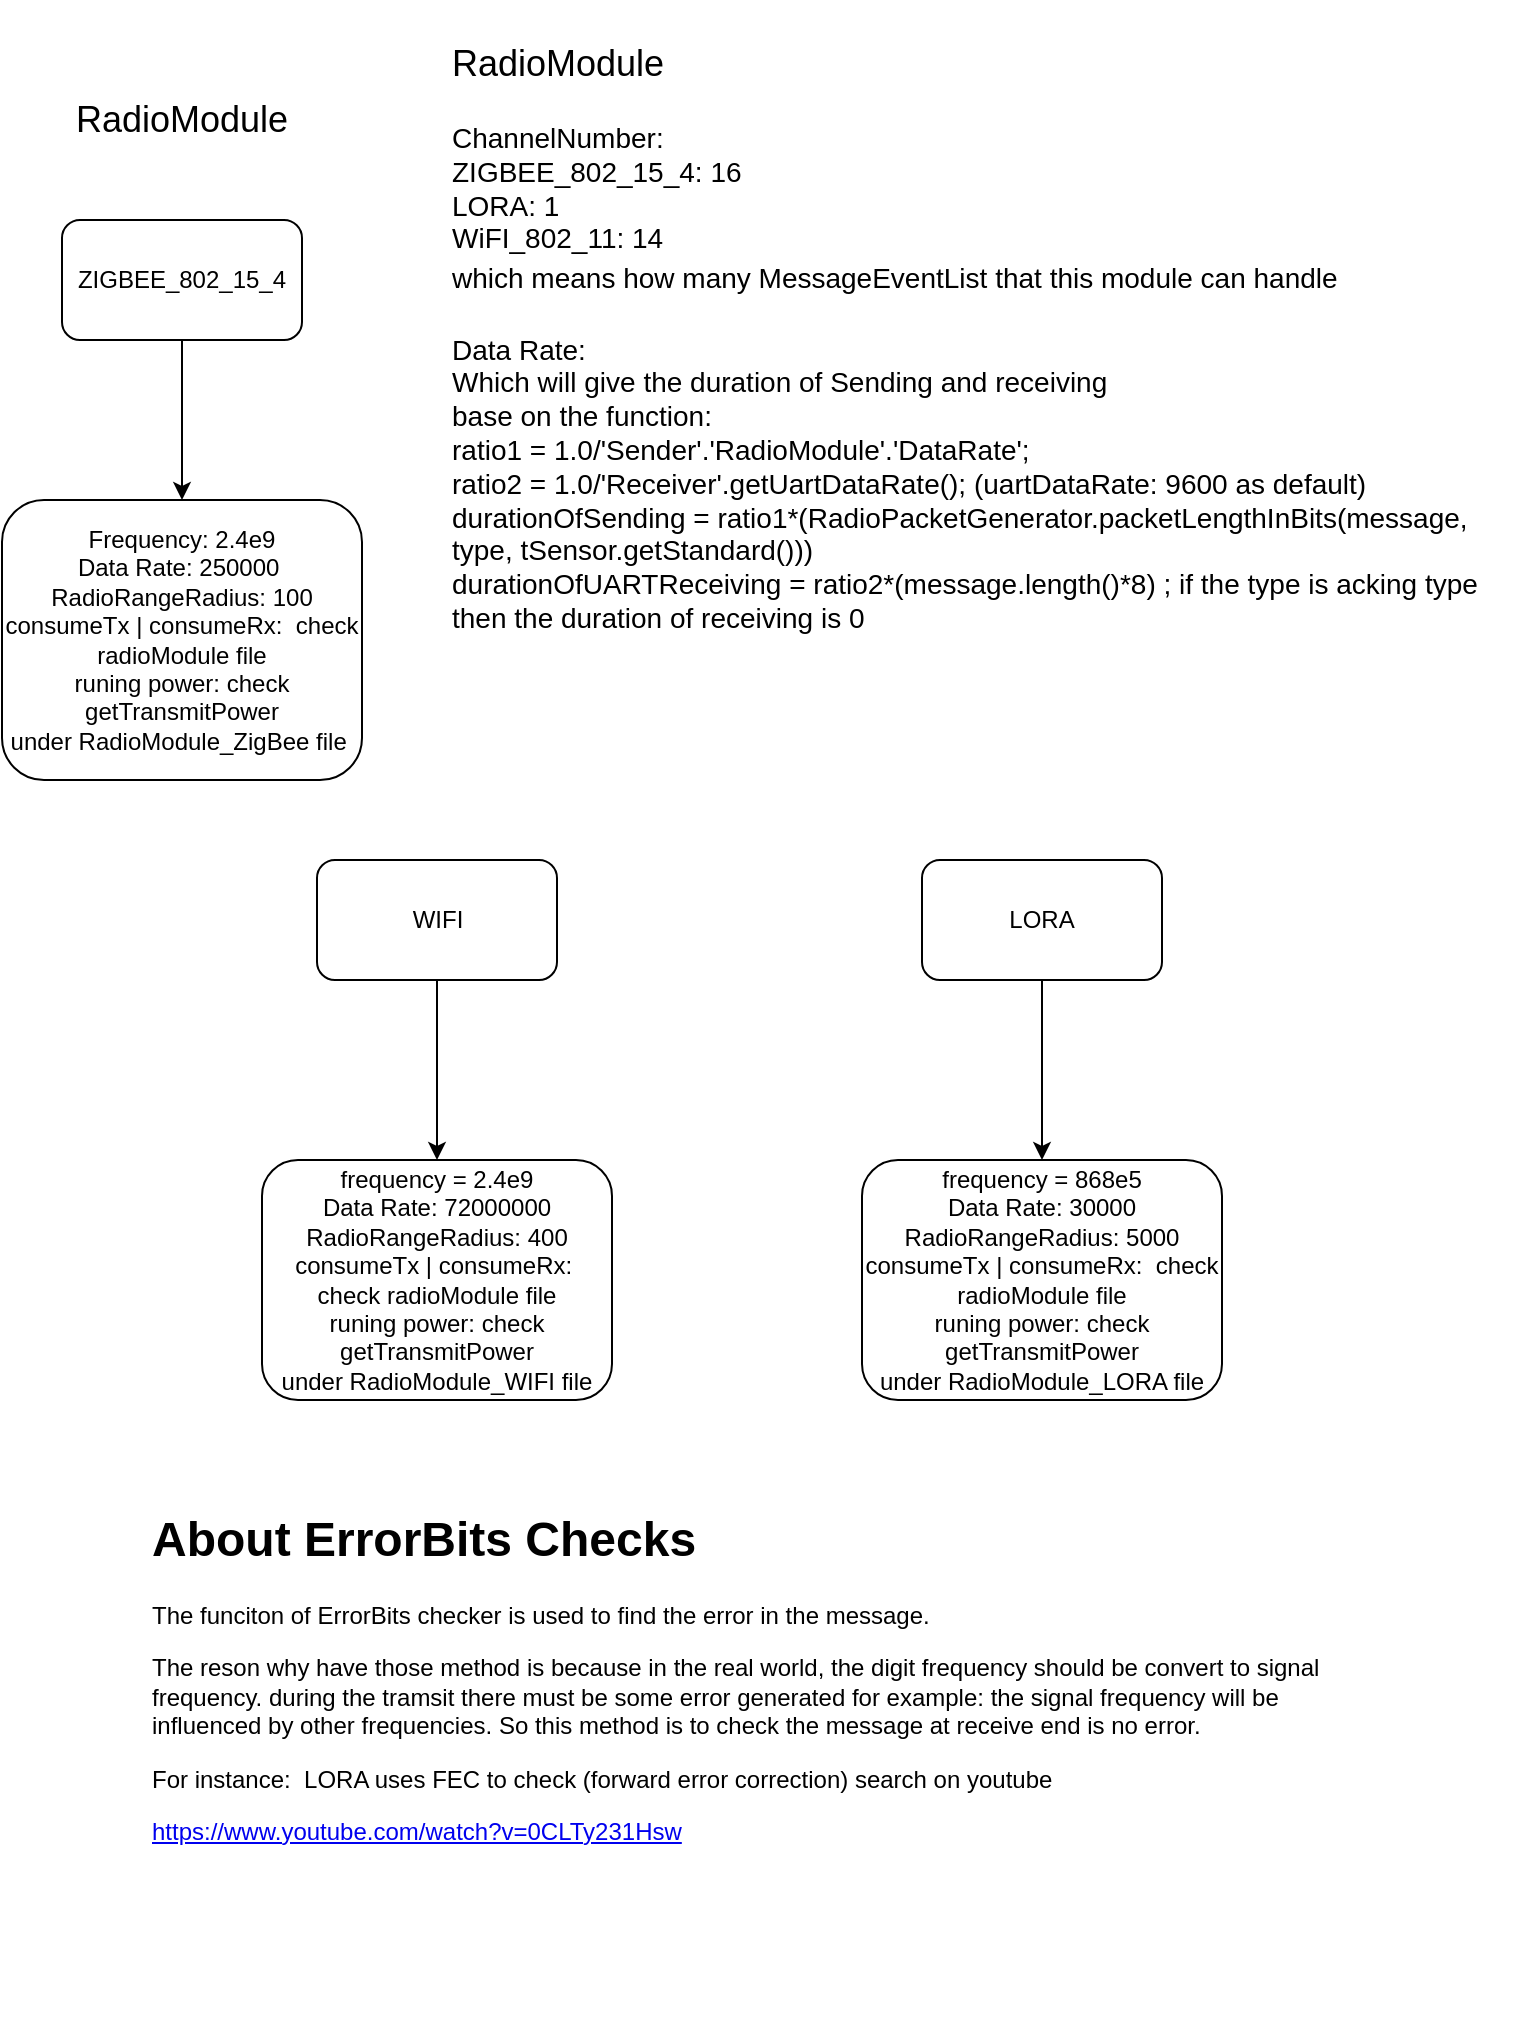 <mxfile version="12.8.5" type="device"><diagram id="XmFizy-BSKO5HIBtBtWw" name="Page-1"><mxGraphModel dx="1790" dy="819" grid="1" gridSize="10" guides="1" tooltips="1" connect="1" arrows="1" fold="1" page="1" pageScale="1" pageWidth="827" pageHeight="1169" math="0" shadow="0"><root><mxCell id="0"/><mxCell id="1" parent="0"/><mxCell id="NQqpmncWlYZ_GK5ZEMZB-1" value="&lt;font style=&quot;font-size: 18px&quot;&gt;RadioModule&lt;/font&gt;" style="text;html=1;strokeColor=none;fillColor=none;align=center;verticalAlign=middle;whiteSpace=wrap;rounded=0;" vertex="1" parent="1"><mxGeometry x="100" y="60" width="40" height="20" as="geometry"/></mxCell><mxCell id="NQqpmncWlYZ_GK5ZEMZB-6" value="" style="edgeStyle=orthogonalEdgeStyle;rounded=0;orthogonalLoop=1;jettySize=auto;html=1;" edge="1" parent="1" source="NQqpmncWlYZ_GK5ZEMZB-2" target="NQqpmncWlYZ_GK5ZEMZB-5"><mxGeometry relative="1" as="geometry"/></mxCell><mxCell id="NQqpmncWlYZ_GK5ZEMZB-2" value="ZIGBEE_802_15_4" style="rounded=1;whiteSpace=wrap;html=1;" vertex="1" parent="1"><mxGeometry x="60" y="120" width="120" height="60" as="geometry"/></mxCell><mxCell id="NQqpmncWlYZ_GK5ZEMZB-5" value="Frequency:&amp;nbsp;2.4e9&lt;br&gt;Data Rate: 250000&amp;nbsp;&lt;br&gt;RadioRangeRadius: 100&lt;br&gt;consumeTx | consumeRx:&amp;nbsp; check radioModule file&lt;br&gt;runing power: check getTransmitPower under&amp;nbsp;RadioModule_ZigBee file&amp;nbsp;" style="rounded=1;whiteSpace=wrap;html=1;" vertex="1" parent="1"><mxGeometry x="30" y="260" width="180" height="140" as="geometry"/></mxCell><mxCell id="NQqpmncWlYZ_GK5ZEMZB-4" value="&lt;h1&gt;&lt;span style=&quot;font-size: 18px ; font-weight: 400 ; text-align: center&quot;&gt;RadioModule&lt;/span&gt;&lt;br&gt;&lt;/h1&gt;&lt;div&gt;&lt;span style=&quot;font-size: 14px ; text-align: center&quot;&gt;ChannelNumber:&amp;nbsp;&lt;/span&gt;&lt;br style=&quot;font-size: 14px ; text-align: center&quot;&gt;&lt;span style=&quot;font-size: 14px ; text-align: center&quot;&gt;ZIGBEE_802_15_4: 16&lt;/span&gt;&lt;br style=&quot;font-size: 14px ; text-align: center&quot;&gt;&lt;span style=&quot;font-size: 14px ; text-align: center&quot;&gt;LORA: 1&lt;/span&gt;&lt;br style=&quot;font-size: 14px ; text-align: center&quot;&gt;&lt;span style=&quot;font-size: 14px ; text-align: center&quot;&gt;WiFI_802_11: 14&lt;/span&gt;&lt;br style=&quot;font-size: 14px ; text-align: center&quot;&gt;&lt;span style=&quot;font-size: 14px ; text-align: center&quot;&gt;which means how many MessageEventList that this module can handle&lt;/span&gt;&lt;span style=&quot;font-size: 18px ; font-weight: 400 ; text-align: center&quot;&gt;&lt;br&gt;&lt;/span&gt;&lt;/div&gt;&lt;div&gt;&lt;span style=&quot;font-size: 14px ; text-align: center&quot;&gt;&lt;br&gt;&lt;/span&gt;&lt;/div&gt;&lt;div&gt;&lt;span style=&quot;font-size: 14px ; text-align: center&quot;&gt;Data Rate:&lt;/span&gt;&lt;/div&gt;&lt;div&gt;&lt;span style=&quot;font-size: 14px ; text-align: center&quot;&gt;Which will give the duration of Sending and receiving&lt;/span&gt;&lt;/div&gt;&lt;div&gt;&lt;span style=&quot;font-size: 14px ; text-align: center&quot;&gt;base on the function:&lt;/span&gt;&lt;/div&gt;&lt;div&gt;&lt;span style=&quot;text-align: center&quot;&gt;&lt;span style=&quot;font-size: 14px&quot;&gt;ratio1 = 1.0/'Sender'.'RadioModule'.'DataRate';&lt;/span&gt;&lt;br&gt;&lt;/span&gt;&lt;/div&gt;&lt;div&gt;&lt;span style=&quot;text-align: center&quot;&gt;&lt;span style=&quot;font-size: 14px&quot;&gt;ratio2 = 1.0/'Receiver'.getUartDataRate(); (&lt;/span&gt;&lt;/span&gt;&lt;span style=&quot;font-size: 14px ; text-align: center&quot;&gt;uartDataRate: 9600 as default&lt;/span&gt;&lt;span style=&quot;font-size: 14px ; text-align: center&quot;&gt;)&lt;/span&gt;&lt;/div&gt;&lt;div&gt;&lt;span style=&quot;text-align: center&quot;&gt;&lt;span style=&quot;font-size: 14px&quot;&gt;durationOfSending = ratio1*(RadioPacketGenerator.packetLengthInBits(message, type, tSensor.getStandard()))&lt;/span&gt;&lt;/span&gt;&lt;/div&gt;&lt;div&gt;&lt;span style=&quot;text-align: center&quot;&gt;&lt;span style=&quot;font-size: 14px&quot;&gt;durationOfUARTReceiving = ratio2*(message.length()*8) ; if the type is acking type then the duration of receiving is 0&lt;/span&gt;&lt;/span&gt;&lt;/div&gt;&lt;div&gt;&lt;span style=&quot;font-size: 14px ; text-align: center&quot;&gt;&lt;br&gt;&lt;/span&gt;&lt;/div&gt;&lt;div&gt;&lt;span style=&quot;font-size: 14px ; text-align: center&quot;&gt;&lt;br&gt;&lt;/span&gt;&lt;/div&gt;" style="text;html=1;strokeColor=none;fillColor=none;spacing=5;spacingTop=-20;whiteSpace=wrap;overflow=hidden;rounded=0;" vertex="1" parent="1"><mxGeometry x="250" y="20" width="540" height="350" as="geometry"/></mxCell><mxCell id="NQqpmncWlYZ_GK5ZEMZB-9" value="" style="edgeStyle=orthogonalEdgeStyle;rounded=0;orthogonalLoop=1;jettySize=auto;html=1;" edge="1" parent="1" source="NQqpmncWlYZ_GK5ZEMZB-7" target="NQqpmncWlYZ_GK5ZEMZB-8"><mxGeometry relative="1" as="geometry"/></mxCell><mxCell id="NQqpmncWlYZ_GK5ZEMZB-7" value="WIFI" style="rounded=1;whiteSpace=wrap;html=1;" vertex="1" parent="1"><mxGeometry x="187.5" y="440" width="120" height="60" as="geometry"/></mxCell><mxCell id="NQqpmncWlYZ_GK5ZEMZB-8" value="frequency = 2.4e9&lt;br&gt;Data Rate: 72000000&lt;br&gt;RadioRangeRadius: 400&lt;br&gt;consumeTx | consumeRx:&amp;nbsp; check radioModule file&lt;br&gt;runing power: check getTransmitPower under&amp;nbsp;RadioModule_WIFI file" style="rounded=1;whiteSpace=wrap;html=1;" vertex="1" parent="1"><mxGeometry x="160" y="590" width="175" height="120" as="geometry"/></mxCell><mxCell id="NQqpmncWlYZ_GK5ZEMZB-12" value="" style="edgeStyle=orthogonalEdgeStyle;rounded=0;orthogonalLoop=1;jettySize=auto;html=1;" edge="1" parent="1" source="NQqpmncWlYZ_GK5ZEMZB-10" target="NQqpmncWlYZ_GK5ZEMZB-11"><mxGeometry relative="1" as="geometry"/></mxCell><mxCell id="NQqpmncWlYZ_GK5ZEMZB-10" value="LORA" style="rounded=1;whiteSpace=wrap;html=1;" vertex="1" parent="1"><mxGeometry x="490" y="440" width="120" height="60" as="geometry"/></mxCell><mxCell id="NQqpmncWlYZ_GK5ZEMZB-11" value="frequency = 868e5&lt;br&gt;Data Rate: 30000&lt;br&gt;RadioRangeRadius: 5000&lt;br&gt;consumeTx | consumeRx:&amp;nbsp; check radioModule file&lt;br&gt;runing power: check getTransmitPower under&amp;nbsp;RadioModule_LORA file" style="rounded=1;whiteSpace=wrap;html=1;" vertex="1" parent="1"><mxGeometry x="460" y="590" width="180" height="120" as="geometry"/></mxCell><mxCell id="NQqpmncWlYZ_GK5ZEMZB-18" value="&lt;h1&gt;About ErrorBits Checks&lt;/h1&gt;&lt;p&gt;The funciton of ErrorBits checker is used to find the error in the message.&lt;/p&gt;&lt;p&gt;The reson why have those method is because in the real world, the digit frequency should be convert to signal frequency. during the tramsit there must be some error generated for example: the signal frequency will be influenced by other frequencies. So this method is to check the message at receive end is no error.&lt;/p&gt;&lt;p&gt;For instance:&amp;nbsp; LORA uses FEC to check (forward error correction) search on youtube&lt;/p&gt;&lt;p&gt;&lt;a href=&quot;https://www.youtube.com/watch?v=0CLTy231Hsw&quot;&gt;https://www.youtube.com/watch?v=0CLTy231Hsw&lt;/a&gt;&lt;/p&gt;" style="text;html=1;strokeColor=none;fillColor=none;spacing=5;spacingTop=-20;whiteSpace=wrap;overflow=hidden;rounded=0;" vertex="1" parent="1"><mxGeometry x="100" y="760" width="600" height="270" as="geometry"/></mxCell></root></mxGraphModel></diagram></mxfile>